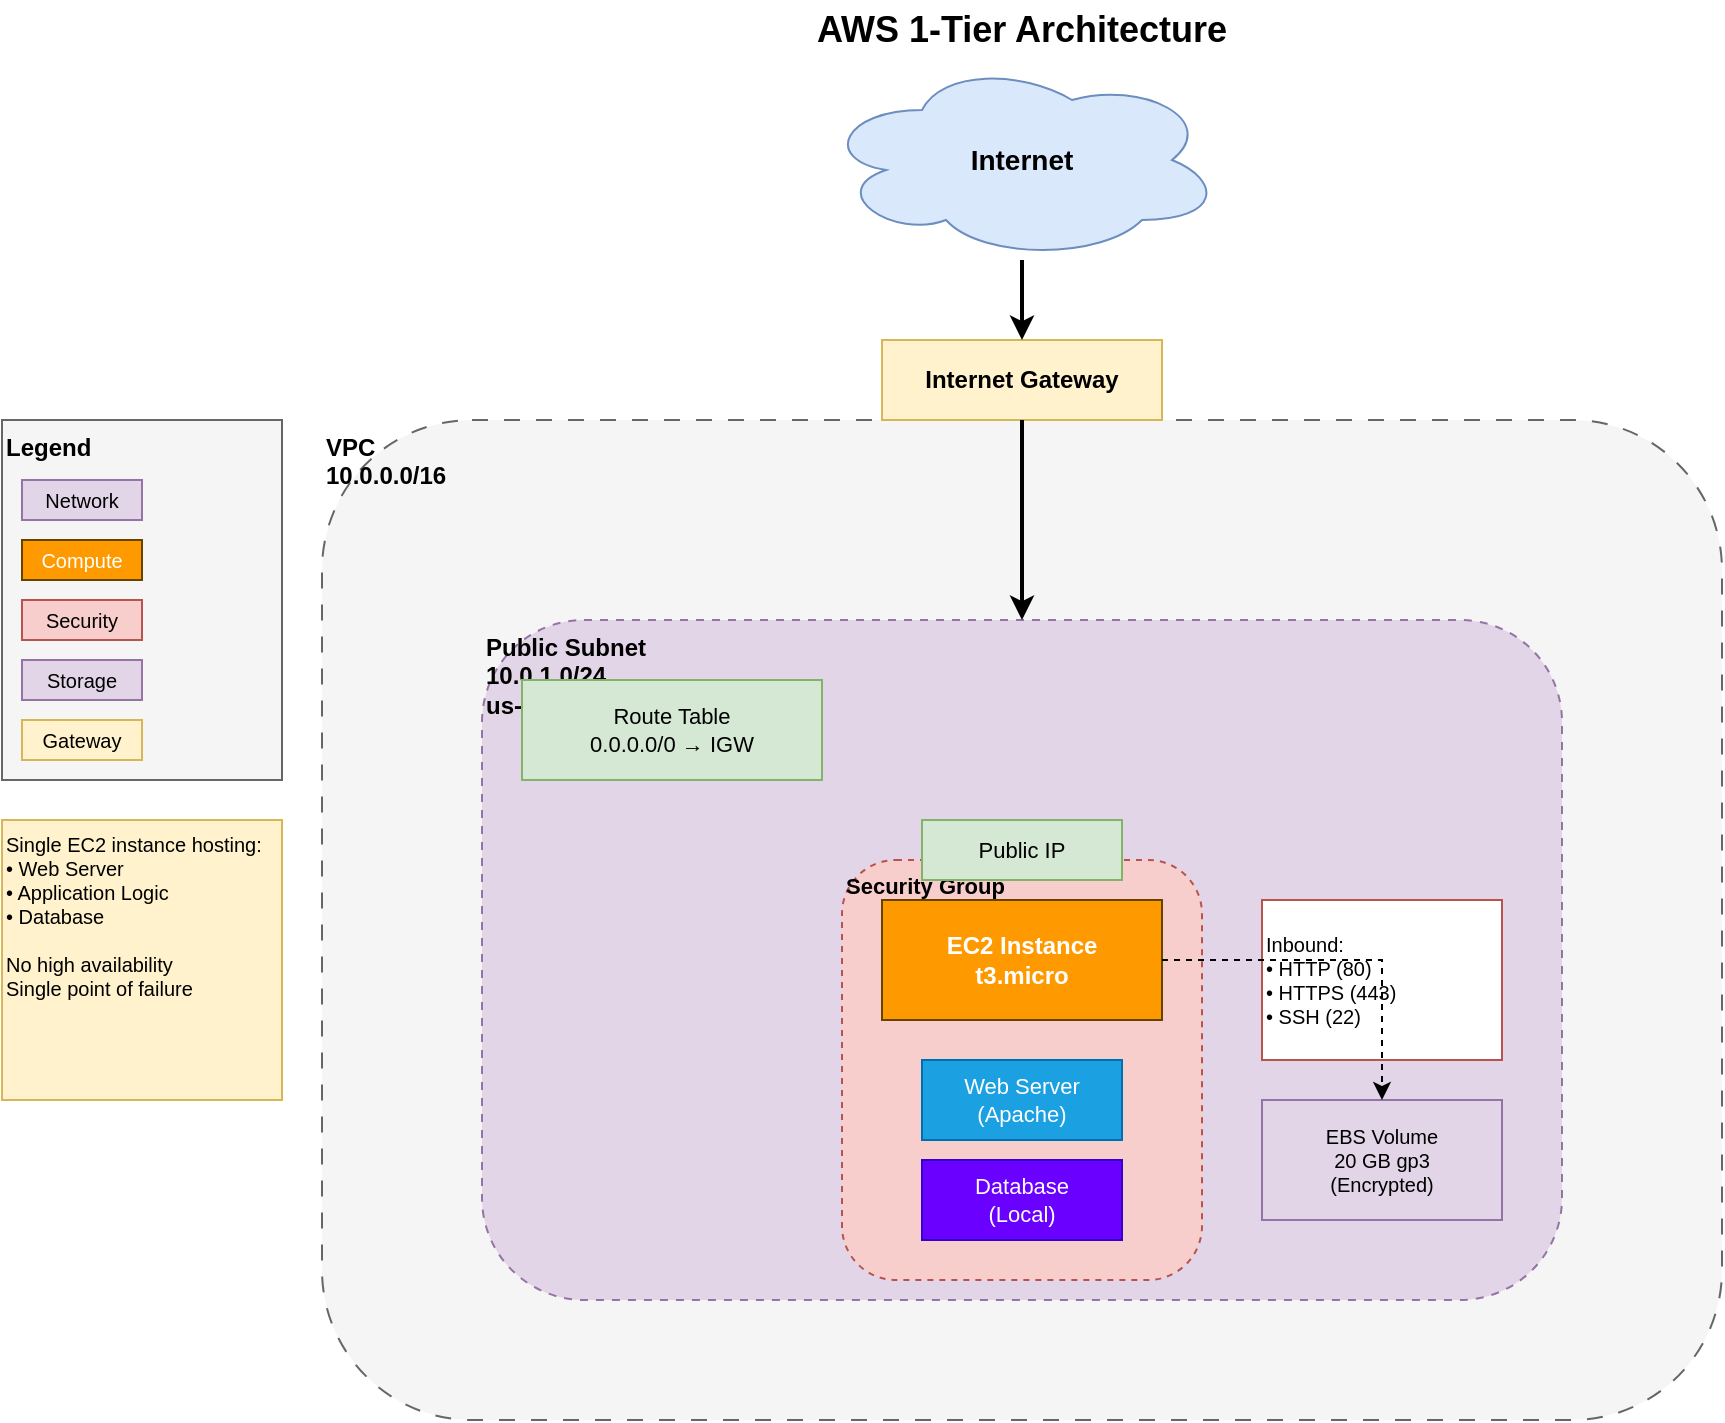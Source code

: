 <mxfile version="21.0.0" type="device">
  <diagram name="1-Tier Architecture" id="1tier-arch">
    <mxGraphModel dx="1422" dy="794" grid="1" gridSize="10" guides="1" tooltips="1" connect="1" arrows="1" fold="1" page="1" pageScale="1" pageWidth="1100" pageHeight="850" math="0" shadow="0">
      <root>
        <mxCell id="0" />
        <mxCell id="1" parent="0" />

        <mxCell id="internet" value="Internet" style="ellipse;shape=cloud;whiteSpace=wrap;html=1;fillColor=#dae8fc;strokeColor=#6c8ebf;fontSize=14;fontStyle=1" vertex="1" parent="1">
          <mxGeometry x="450" y="40" width="200" height="100" as="geometry" />
        </mxCell>

        <mxCell id="vpc" value="VPC&lt;br&gt;10.0.0.0/16" style="rounded=1;whiteSpace=wrap;html=1;fillColor=#f5f5f5;strokeColor=#666666;fontSize=12;align=left;verticalAlign=top;fontStyle=1;dashed=1;dashPattern=8 8;" vertex="1" parent="1">
          <mxGeometry x="200" y="220" width="700" height="500" as="geometry" />
        </mxCell>

        <mxCell id="igw" value="Internet Gateway" style="rounded=0;whiteSpace=wrap;html=1;fillColor=#fff2cc;strokeColor=#d6b656;fontSize=12;fontStyle=1" vertex="1" parent="1">
          <mxGeometry x="480" y="180" width="140" height="40" as="geometry" />
        </mxCell>

        <mxCell id="arrow1" style="edgeStyle=orthogonalEdgeStyle;rounded=0;orthogonalLoop=1;jettySize=auto;html=1;strokeWidth=2;endArrow=classic;endFill=1;" edge="1" parent="1" source="internet" target="igw">
          <mxGeometry relative="1" as="geometry" />
        </mxCell>

        <mxCell id="subnet" value="Public Subnet&lt;br&gt;10.0.1.0/24&lt;br&gt;us-east-1a" style="rounded=1;whiteSpace=wrap;html=1;fillColor=#e1d5e7;strokeColor=#9673a6;fontSize=12;align=left;verticalAlign=top;fontStyle=1;dashed=1;dashPattern=4 4;" vertex="1" parent="1">
          <mxGeometry x="280" y="320" width="540" height="340" as="geometry" />
        </mxCell>

        <mxCell id="rt" value="Route Table&lt;br&gt;0.0.0.0/0 → IGW" style="rounded=0;whiteSpace=wrap;html=1;fillColor=#d5e8d4;strokeColor=#82b366;fontSize=11;" vertex="1" parent="1">
          <mxGeometry x="300" y="350" width="150" height="50" as="geometry" />
        </mxCell>

        <mxCell id="arrow2" style="edgeStyle=orthogonalEdgeStyle;rounded=0;orthogonalLoop=1;jettySize=auto;html=1;strokeWidth=2;endArrow=classic;endFill=1;" edge="1" parent="1" source="igw" target="subnet">
          <mxGeometry relative="1" as="geometry" />
        </mxCell>

        <mxCell id="sg" value="Security Group" style="rounded=1;whiteSpace=wrap;html=1;fillColor=#f8cecc;strokeColor=#b85450;fontSize=11;align=left;verticalAlign=top;fontStyle=1;dashed=1;" vertex="1" parent="1">
          <mxGeometry x="460" y="440" width="180" height="210" as="geometry" />
        </mxCell>

        <mxCell id="eip" value="Public IP" style="rounded=0;whiteSpace=wrap;html=1;fillColor=#d5e8d4;strokeColor=#82b366;fontSize=11;" vertex="1" parent="1">
          <mxGeometry x="500" y="420" width="100" height="30" as="geometry" />
        </mxCell>

        <mxCell id="ec2" value="EC2 Instance&lt;br&gt;t3.micro" style="rounded=0;whiteSpace=wrap;html=1;fillColor=#FF9900;strokeColor=#664400;fontSize=12;fontColor=#FFFFFF;fontStyle=1" vertex="1" parent="1">
          <mxGeometry x="480" y="460" width="140" height="60" as="geometry" />
        </mxCell>

        <mxCell id="app" value="Web Server&lt;br&gt;(Apache)" style="rounded=0;whiteSpace=wrap;html=1;fillColor=#1ba1e2;strokeColor=#006EAF;fontSize=11;fontColor=#FFFFFF;" vertex="1" parent="1">
          <mxGeometry x="500" y="540" width="100" height="40" as="geometry" />
        </mxCell>

        <mxCell id="db" value="Database&lt;br&gt;(Local)" style="rounded=0;whiteSpace=wrap;html=1;fillColor=#6a00ff;strokeColor=#3700CC;fontSize=11;fontColor=#FFFFFF;" vertex="1" parent="1">
          <mxGeometry x="500" y="590" width="100" height="40" as="geometry" />
        </mxCell>

        <mxCell id="sg-rules" value="Inbound:&lt;br&gt;• HTTP (80)&lt;br&gt;• HTTPS (443)&lt;br&gt;• SSH (22)" style="rounded=0;whiteSpace=wrap;html=1;fillColor=#ffffff;strokeColor=#b85450;fontSize=10;align=left;" vertex="1" parent="1">
          <mxGeometry x="670" y="460" width="120" height="80" as="geometry" />
        </mxCell>

        <mxCell id="storage" value="EBS Volume&lt;br&gt;20 GB gp3&lt;br&gt;(Encrypted)" style="rounded=0;whiteSpace=wrap;html=1;fillColor=#e1d5e7;strokeColor=#9673a6;fontSize=10;" vertex="1" parent="1">
          <mxGeometry x="670" y="560" width="120" height="60" as="geometry" />
        </mxCell>

        <mxCell id="arrow3" style="edgeStyle=orthogonalEdgeStyle;rounded=0;orthogonalLoop=1;jettySize=auto;html=1;strokeWidth=1;endArrow=classic;endFill=1;dashed=1;" edge="1" parent="1" source="ec2" target="storage">
          <mxGeometry relative="1" as="geometry" />
        </mxCell>

        <mxCell id="legend-box" value="Legend" style="rounded=0;whiteSpace=wrap;html=1;fillColor=#f5f5f5;strokeColor=#666666;fontSize=12;align=left;verticalAlign=top;fontStyle=1;" vertex="1" parent="1">
          <mxGeometry x="40" y="220" width="140" height="180" as="geometry" />
        </mxCell>

        <mxCell id="legend1" value="Network" style="rounded=0;whiteSpace=wrap;html=1;fillColor=#e1d5e7;strokeColor=#9673a6;fontSize=10;" vertex="1" parent="1">
          <mxGeometry x="50" y="250" width="60" height="20" as="geometry" />
        </mxCell>

        <mxCell id="legend2" value="Compute" style="rounded=0;whiteSpace=wrap;html=1;fillColor=#FF9900;strokeColor=#664400;fontSize=10;fontColor=#FFFFFF;" vertex="1" parent="1">
          <mxGeometry x="50" y="280" width="60" height="20" as="geometry" />
        </mxCell>

        <mxCell id="legend3" value="Security" style="rounded=0;whiteSpace=wrap;html=1;fillColor=#f8cecc;strokeColor=#b85450;fontSize=10;" vertex="1" parent="1">
          <mxGeometry x="50" y="310" width="60" height="20" as="geometry" />
        </mxCell>

        <mxCell id="legend4" value="Storage" style="rounded=0;whiteSpace=wrap;html=1;fillColor=#e1d5e7;strokeColor=#9673a6;fontSize=10;" vertex="1" parent="1">
          <mxGeometry x="50" y="340" width="60" height="20" as="geometry" />
        </mxCell>

        <mxCell id="legend5" value="Gateway" style="rounded=0;whiteSpace=wrap;html=1;fillColor=#fff2cc;strokeColor=#d6b656;fontSize=10;" vertex="1" parent="1">
          <mxGeometry x="50" y="370" width="60" height="20" as="geometry" />
        </mxCell>

        <mxCell id="title" value="AWS 1-Tier Architecture" style="text;html=1;strokeColor=none;fillColor=none;align=center;verticalAlign=middle;whiteSpace=wrap;rounded=0;fontSize=18;fontStyle=1" vertex="1" parent="1">
          <mxGeometry x="400" y="10" width="300" height="30" as="geometry" />
        </mxCell>

        <mxCell id="notes" value="Single EC2 instance hosting:&lt;br&gt;• Web Server&lt;br&gt;• Application Logic&lt;br&gt;• Database&lt;br&gt;&lt;br&gt;No high availability&lt;br&gt;Single point of failure" style="rounded=0;whiteSpace=wrap;html=1;fillColor=#fff2cc;strokeColor=#d6b656;fontSize=10;align=left;verticalAlign=top;" vertex="1" parent="1">
          <mxGeometry x="40" y="420" width="140" height="140" as="geometry" />
        </mxCell>

      </root>
    </mxGraphModel>
  </diagram>
</mxfile>
